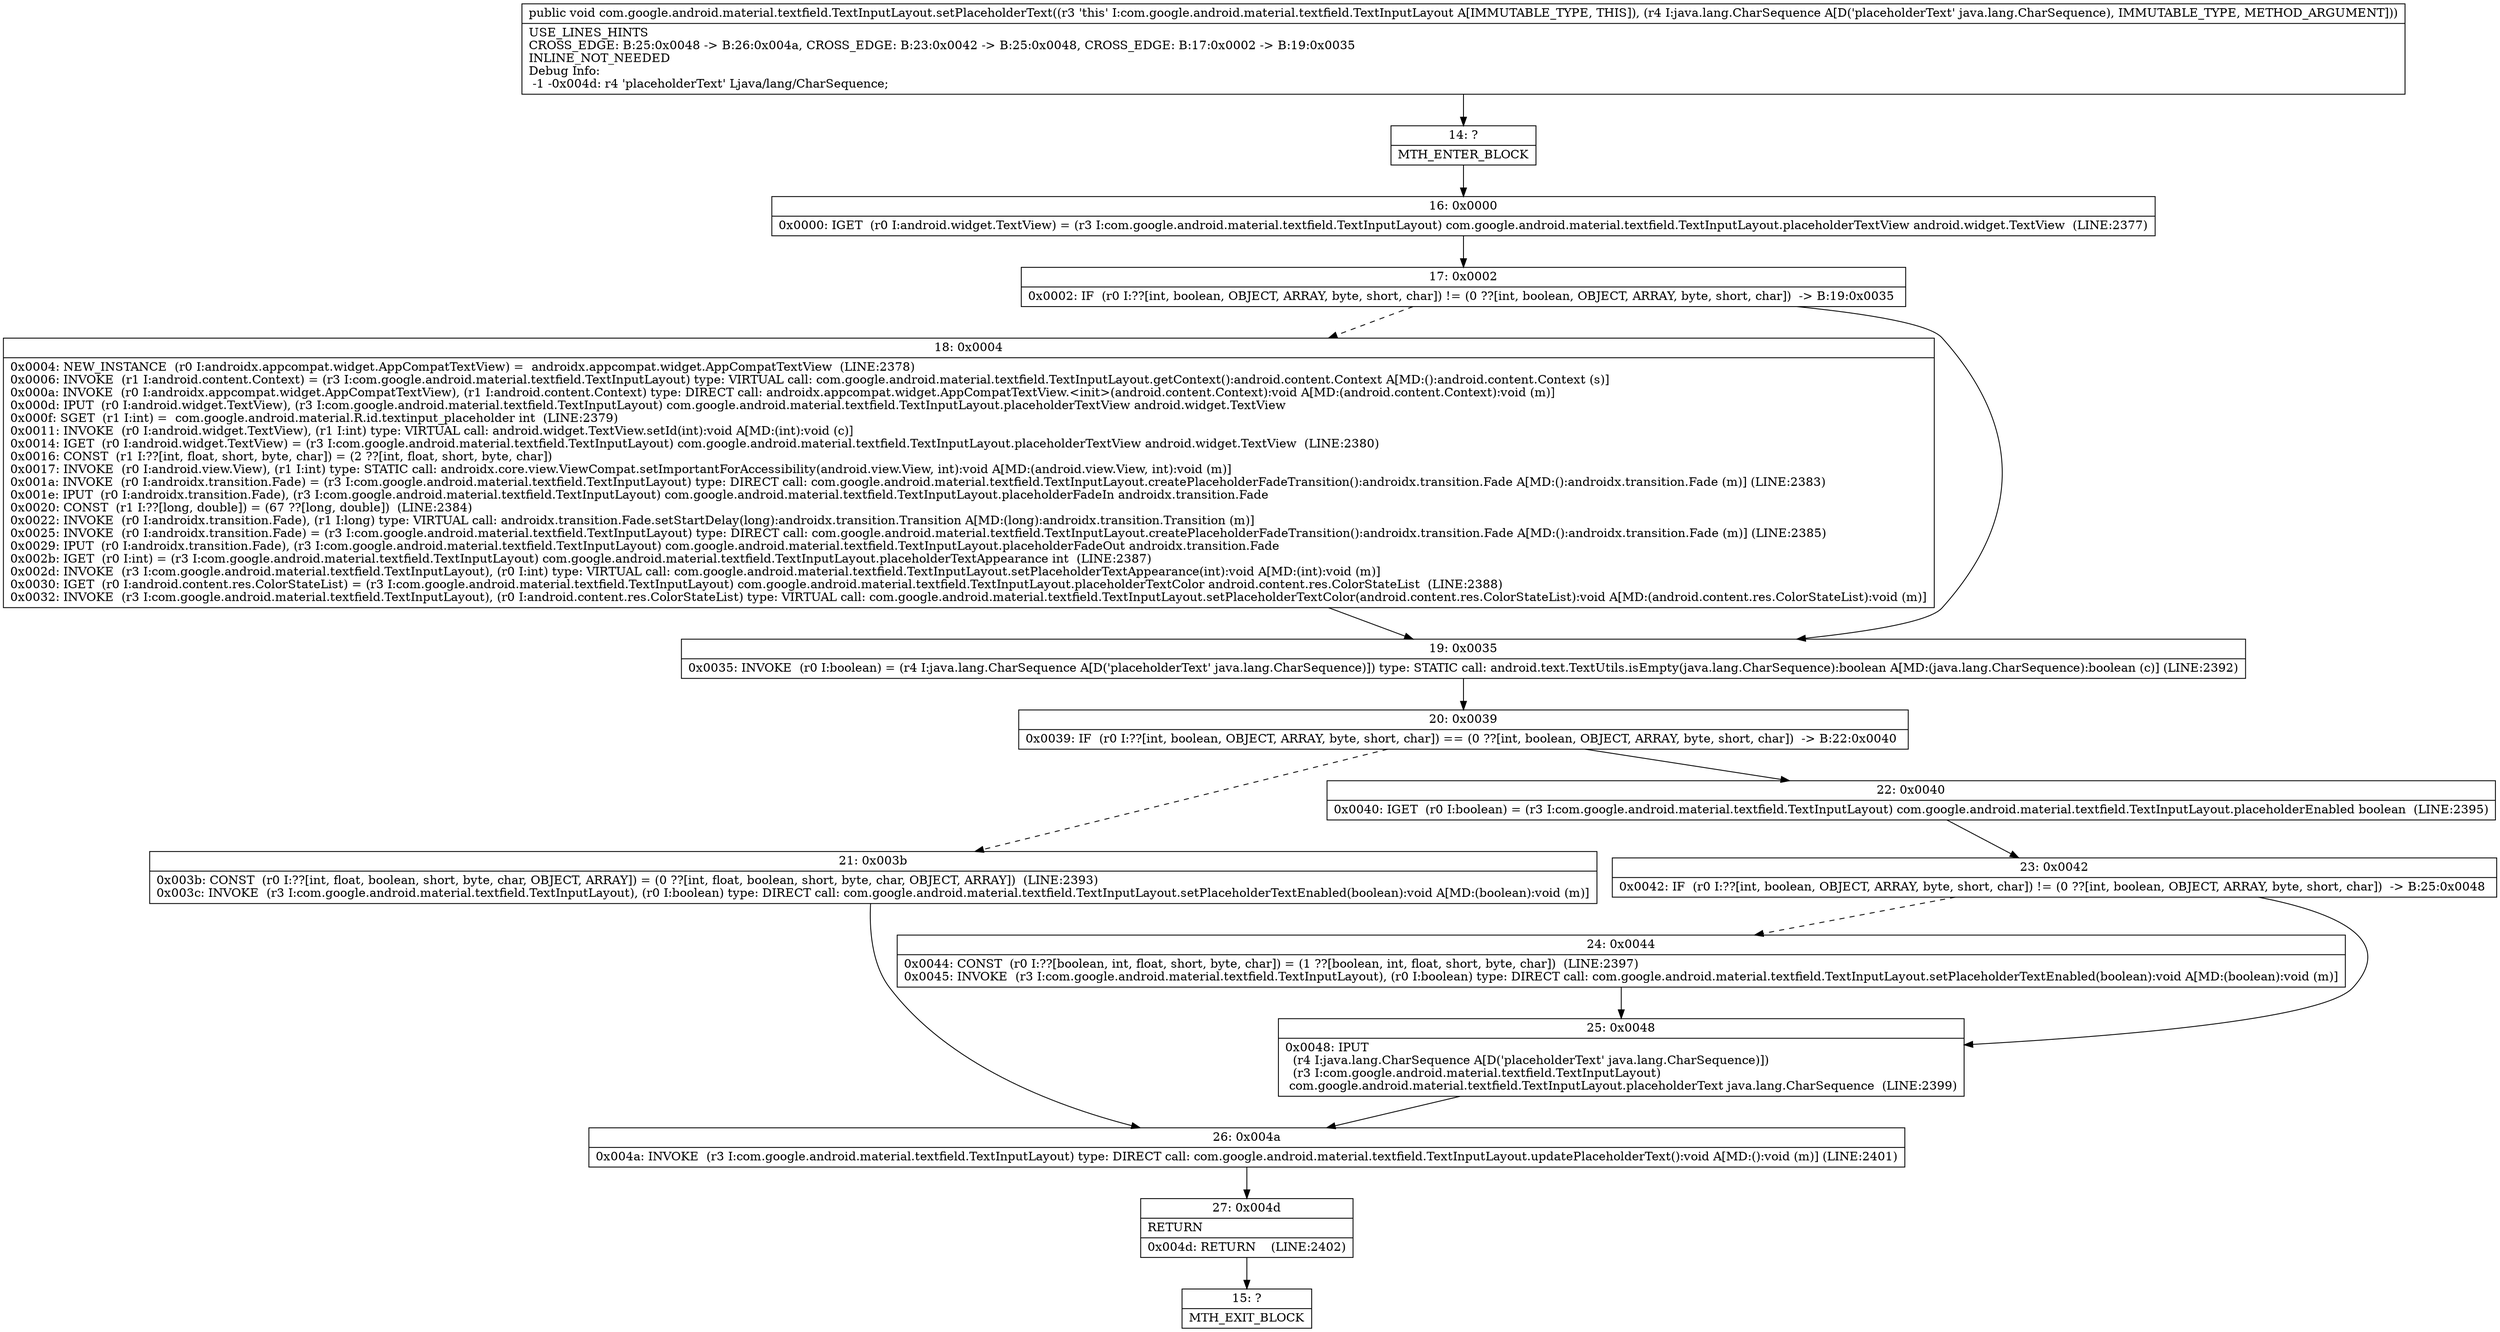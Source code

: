digraph "CFG forcom.google.android.material.textfield.TextInputLayout.setPlaceholderText(Ljava\/lang\/CharSequence;)V" {
Node_14 [shape=record,label="{14\:\ ?|MTH_ENTER_BLOCK\l}"];
Node_16 [shape=record,label="{16\:\ 0x0000|0x0000: IGET  (r0 I:android.widget.TextView) = (r3 I:com.google.android.material.textfield.TextInputLayout) com.google.android.material.textfield.TextInputLayout.placeholderTextView android.widget.TextView  (LINE:2377)\l}"];
Node_17 [shape=record,label="{17\:\ 0x0002|0x0002: IF  (r0 I:??[int, boolean, OBJECT, ARRAY, byte, short, char]) != (0 ??[int, boolean, OBJECT, ARRAY, byte, short, char])  \-\> B:19:0x0035 \l}"];
Node_18 [shape=record,label="{18\:\ 0x0004|0x0004: NEW_INSTANCE  (r0 I:androidx.appcompat.widget.AppCompatTextView) =  androidx.appcompat.widget.AppCompatTextView  (LINE:2378)\l0x0006: INVOKE  (r1 I:android.content.Context) = (r3 I:com.google.android.material.textfield.TextInputLayout) type: VIRTUAL call: com.google.android.material.textfield.TextInputLayout.getContext():android.content.Context A[MD:():android.content.Context (s)]\l0x000a: INVOKE  (r0 I:androidx.appcompat.widget.AppCompatTextView), (r1 I:android.content.Context) type: DIRECT call: androidx.appcompat.widget.AppCompatTextView.\<init\>(android.content.Context):void A[MD:(android.content.Context):void (m)]\l0x000d: IPUT  (r0 I:android.widget.TextView), (r3 I:com.google.android.material.textfield.TextInputLayout) com.google.android.material.textfield.TextInputLayout.placeholderTextView android.widget.TextView \l0x000f: SGET  (r1 I:int) =  com.google.android.material.R.id.textinput_placeholder int  (LINE:2379)\l0x0011: INVOKE  (r0 I:android.widget.TextView), (r1 I:int) type: VIRTUAL call: android.widget.TextView.setId(int):void A[MD:(int):void (c)]\l0x0014: IGET  (r0 I:android.widget.TextView) = (r3 I:com.google.android.material.textfield.TextInputLayout) com.google.android.material.textfield.TextInputLayout.placeholderTextView android.widget.TextView  (LINE:2380)\l0x0016: CONST  (r1 I:??[int, float, short, byte, char]) = (2 ??[int, float, short, byte, char]) \l0x0017: INVOKE  (r0 I:android.view.View), (r1 I:int) type: STATIC call: androidx.core.view.ViewCompat.setImportantForAccessibility(android.view.View, int):void A[MD:(android.view.View, int):void (m)]\l0x001a: INVOKE  (r0 I:androidx.transition.Fade) = (r3 I:com.google.android.material.textfield.TextInputLayout) type: DIRECT call: com.google.android.material.textfield.TextInputLayout.createPlaceholderFadeTransition():androidx.transition.Fade A[MD:():androidx.transition.Fade (m)] (LINE:2383)\l0x001e: IPUT  (r0 I:androidx.transition.Fade), (r3 I:com.google.android.material.textfield.TextInputLayout) com.google.android.material.textfield.TextInputLayout.placeholderFadeIn androidx.transition.Fade \l0x0020: CONST  (r1 I:??[long, double]) = (67 ??[long, double])  (LINE:2384)\l0x0022: INVOKE  (r0 I:androidx.transition.Fade), (r1 I:long) type: VIRTUAL call: androidx.transition.Fade.setStartDelay(long):androidx.transition.Transition A[MD:(long):androidx.transition.Transition (m)]\l0x0025: INVOKE  (r0 I:androidx.transition.Fade) = (r3 I:com.google.android.material.textfield.TextInputLayout) type: DIRECT call: com.google.android.material.textfield.TextInputLayout.createPlaceholderFadeTransition():androidx.transition.Fade A[MD:():androidx.transition.Fade (m)] (LINE:2385)\l0x0029: IPUT  (r0 I:androidx.transition.Fade), (r3 I:com.google.android.material.textfield.TextInputLayout) com.google.android.material.textfield.TextInputLayout.placeholderFadeOut androidx.transition.Fade \l0x002b: IGET  (r0 I:int) = (r3 I:com.google.android.material.textfield.TextInputLayout) com.google.android.material.textfield.TextInputLayout.placeholderTextAppearance int  (LINE:2387)\l0x002d: INVOKE  (r3 I:com.google.android.material.textfield.TextInputLayout), (r0 I:int) type: VIRTUAL call: com.google.android.material.textfield.TextInputLayout.setPlaceholderTextAppearance(int):void A[MD:(int):void (m)]\l0x0030: IGET  (r0 I:android.content.res.ColorStateList) = (r3 I:com.google.android.material.textfield.TextInputLayout) com.google.android.material.textfield.TextInputLayout.placeholderTextColor android.content.res.ColorStateList  (LINE:2388)\l0x0032: INVOKE  (r3 I:com.google.android.material.textfield.TextInputLayout), (r0 I:android.content.res.ColorStateList) type: VIRTUAL call: com.google.android.material.textfield.TextInputLayout.setPlaceholderTextColor(android.content.res.ColorStateList):void A[MD:(android.content.res.ColorStateList):void (m)]\l}"];
Node_19 [shape=record,label="{19\:\ 0x0035|0x0035: INVOKE  (r0 I:boolean) = (r4 I:java.lang.CharSequence A[D('placeholderText' java.lang.CharSequence)]) type: STATIC call: android.text.TextUtils.isEmpty(java.lang.CharSequence):boolean A[MD:(java.lang.CharSequence):boolean (c)] (LINE:2392)\l}"];
Node_20 [shape=record,label="{20\:\ 0x0039|0x0039: IF  (r0 I:??[int, boolean, OBJECT, ARRAY, byte, short, char]) == (0 ??[int, boolean, OBJECT, ARRAY, byte, short, char])  \-\> B:22:0x0040 \l}"];
Node_21 [shape=record,label="{21\:\ 0x003b|0x003b: CONST  (r0 I:??[int, float, boolean, short, byte, char, OBJECT, ARRAY]) = (0 ??[int, float, boolean, short, byte, char, OBJECT, ARRAY])  (LINE:2393)\l0x003c: INVOKE  (r3 I:com.google.android.material.textfield.TextInputLayout), (r0 I:boolean) type: DIRECT call: com.google.android.material.textfield.TextInputLayout.setPlaceholderTextEnabled(boolean):void A[MD:(boolean):void (m)]\l}"];
Node_26 [shape=record,label="{26\:\ 0x004a|0x004a: INVOKE  (r3 I:com.google.android.material.textfield.TextInputLayout) type: DIRECT call: com.google.android.material.textfield.TextInputLayout.updatePlaceholderText():void A[MD:():void (m)] (LINE:2401)\l}"];
Node_27 [shape=record,label="{27\:\ 0x004d|RETURN\l|0x004d: RETURN    (LINE:2402)\l}"];
Node_15 [shape=record,label="{15\:\ ?|MTH_EXIT_BLOCK\l}"];
Node_22 [shape=record,label="{22\:\ 0x0040|0x0040: IGET  (r0 I:boolean) = (r3 I:com.google.android.material.textfield.TextInputLayout) com.google.android.material.textfield.TextInputLayout.placeholderEnabled boolean  (LINE:2395)\l}"];
Node_23 [shape=record,label="{23\:\ 0x0042|0x0042: IF  (r0 I:??[int, boolean, OBJECT, ARRAY, byte, short, char]) != (0 ??[int, boolean, OBJECT, ARRAY, byte, short, char])  \-\> B:25:0x0048 \l}"];
Node_24 [shape=record,label="{24\:\ 0x0044|0x0044: CONST  (r0 I:??[boolean, int, float, short, byte, char]) = (1 ??[boolean, int, float, short, byte, char])  (LINE:2397)\l0x0045: INVOKE  (r3 I:com.google.android.material.textfield.TextInputLayout), (r0 I:boolean) type: DIRECT call: com.google.android.material.textfield.TextInputLayout.setPlaceholderTextEnabled(boolean):void A[MD:(boolean):void (m)]\l}"];
Node_25 [shape=record,label="{25\:\ 0x0048|0x0048: IPUT  \l  (r4 I:java.lang.CharSequence A[D('placeholderText' java.lang.CharSequence)])\l  (r3 I:com.google.android.material.textfield.TextInputLayout)\l com.google.android.material.textfield.TextInputLayout.placeholderText java.lang.CharSequence  (LINE:2399)\l}"];
MethodNode[shape=record,label="{public void com.google.android.material.textfield.TextInputLayout.setPlaceholderText((r3 'this' I:com.google.android.material.textfield.TextInputLayout A[IMMUTABLE_TYPE, THIS]), (r4 I:java.lang.CharSequence A[D('placeholderText' java.lang.CharSequence), IMMUTABLE_TYPE, METHOD_ARGUMENT]))  | USE_LINES_HINTS\lCROSS_EDGE: B:25:0x0048 \-\> B:26:0x004a, CROSS_EDGE: B:23:0x0042 \-\> B:25:0x0048, CROSS_EDGE: B:17:0x0002 \-\> B:19:0x0035\lINLINE_NOT_NEEDED\lDebug Info:\l  \-1 \-0x004d: r4 'placeholderText' Ljava\/lang\/CharSequence;\l}"];
MethodNode -> Node_14;Node_14 -> Node_16;
Node_16 -> Node_17;
Node_17 -> Node_18[style=dashed];
Node_17 -> Node_19;
Node_18 -> Node_19;
Node_19 -> Node_20;
Node_20 -> Node_21[style=dashed];
Node_20 -> Node_22;
Node_21 -> Node_26;
Node_26 -> Node_27;
Node_27 -> Node_15;
Node_22 -> Node_23;
Node_23 -> Node_24[style=dashed];
Node_23 -> Node_25;
Node_24 -> Node_25;
Node_25 -> Node_26;
}

